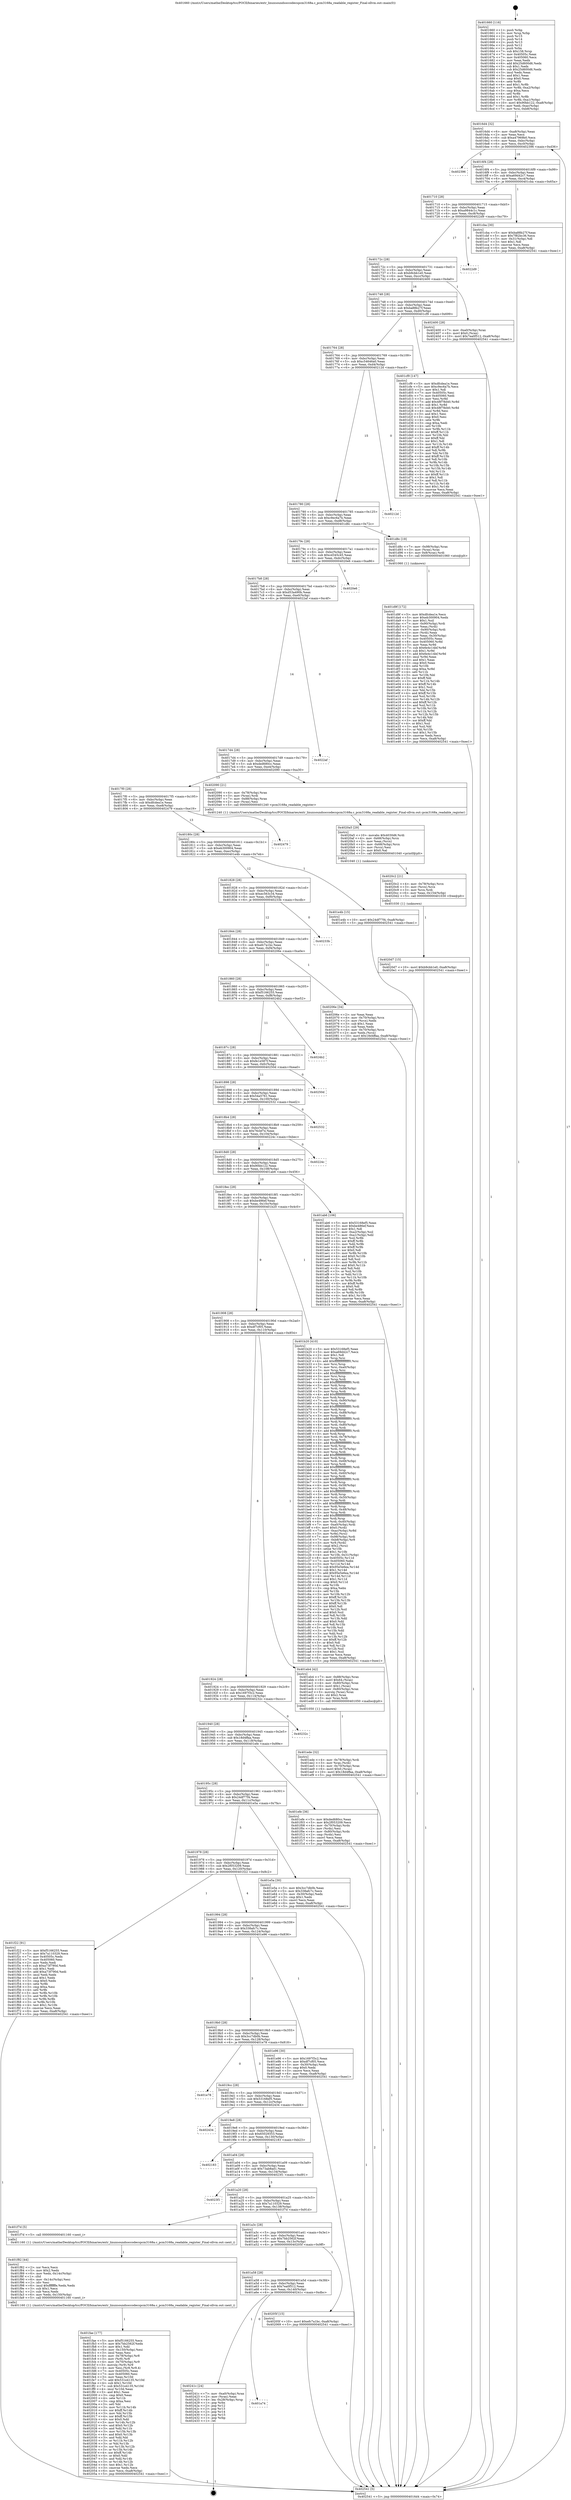 digraph "0x401660" {
  label = "0x401660 (/mnt/c/Users/mathe/Desktop/tcc/POCII/binaries/extr_linuxsoundsoccodecspcm3168a.c_pcm3168a_readable_register_Final-ollvm.out::main(0))"
  labelloc = "t"
  node[shape=record]

  Entry [label="",width=0.3,height=0.3,shape=circle,fillcolor=black,style=filled]
  "0x4016d4" [label="{
     0x4016d4 [32]\l
     | [instrs]\l
     &nbsp;&nbsp;0x4016d4 \<+6\>: mov -0xa8(%rbp),%eax\l
     &nbsp;&nbsp;0x4016da \<+2\>: mov %eax,%ecx\l
     &nbsp;&nbsp;0x4016dc \<+6\>: sub $0xa47969b0,%ecx\l
     &nbsp;&nbsp;0x4016e2 \<+6\>: mov %eax,-0xbc(%rbp)\l
     &nbsp;&nbsp;0x4016e8 \<+6\>: mov %ecx,-0xc0(%rbp)\l
     &nbsp;&nbsp;0x4016ee \<+6\>: je 0000000000402396 \<main+0xd36\>\l
  }"]
  "0x402396" [label="{
     0x402396\l
  }", style=dashed]
  "0x4016f4" [label="{
     0x4016f4 [28]\l
     | [instrs]\l
     &nbsp;&nbsp;0x4016f4 \<+5\>: jmp 00000000004016f9 \<main+0x99\>\l
     &nbsp;&nbsp;0x4016f9 \<+6\>: mov -0xbc(%rbp),%eax\l
     &nbsp;&nbsp;0x4016ff \<+5\>: sub $0xa69d42c7,%eax\l
     &nbsp;&nbsp;0x401704 \<+6\>: mov %eax,-0xc4(%rbp)\l
     &nbsp;&nbsp;0x40170a \<+6\>: je 0000000000401cba \<main+0x65a\>\l
  }"]
  Exit [label="",width=0.3,height=0.3,shape=circle,fillcolor=black,style=filled,peripheries=2]
  "0x401cba" [label="{
     0x401cba [30]\l
     | [instrs]\l
     &nbsp;&nbsp;0x401cba \<+5\>: mov $0xba88b27f,%eax\l
     &nbsp;&nbsp;0x401cbf \<+5\>: mov $0x7f82bc36,%ecx\l
     &nbsp;&nbsp;0x401cc4 \<+3\>: mov -0x31(%rbp),%dl\l
     &nbsp;&nbsp;0x401cc7 \<+3\>: test $0x1,%dl\l
     &nbsp;&nbsp;0x401cca \<+3\>: cmovne %ecx,%eax\l
     &nbsp;&nbsp;0x401ccd \<+6\>: mov %eax,-0xa8(%rbp)\l
     &nbsp;&nbsp;0x401cd3 \<+5\>: jmp 0000000000402541 \<main+0xee1\>\l
  }"]
  "0x401710" [label="{
     0x401710 [28]\l
     | [instrs]\l
     &nbsp;&nbsp;0x401710 \<+5\>: jmp 0000000000401715 \<main+0xb5\>\l
     &nbsp;&nbsp;0x401715 \<+6\>: mov -0xbc(%rbp),%eax\l
     &nbsp;&nbsp;0x40171b \<+5\>: sub $0xa9844c1c,%eax\l
     &nbsp;&nbsp;0x401720 \<+6\>: mov %eax,-0xc8(%rbp)\l
     &nbsp;&nbsp;0x401726 \<+6\>: je 00000000004022d9 \<main+0xc79\>\l
  }"]
  "0x401a74" [label="{
     0x401a74\l
  }", style=dashed]
  "0x4022d9" [label="{
     0x4022d9\l
  }", style=dashed]
  "0x40172c" [label="{
     0x40172c [28]\l
     | [instrs]\l
     &nbsp;&nbsp;0x40172c \<+5\>: jmp 0000000000401731 \<main+0xd1\>\l
     &nbsp;&nbsp;0x401731 \<+6\>: mov -0xbc(%rbp),%eax\l
     &nbsp;&nbsp;0x401737 \<+5\>: sub $0xb9cbb1e0,%eax\l
     &nbsp;&nbsp;0x40173c \<+6\>: mov %eax,-0xcc(%rbp)\l
     &nbsp;&nbsp;0x401742 \<+6\>: je 0000000000402400 \<main+0xda0\>\l
  }"]
  "0x40241c" [label="{
     0x40241c [24]\l
     | [instrs]\l
     &nbsp;&nbsp;0x40241c \<+7\>: mov -0xa0(%rbp),%rax\l
     &nbsp;&nbsp;0x402423 \<+2\>: mov (%rax),%eax\l
     &nbsp;&nbsp;0x402425 \<+4\>: lea -0x28(%rbp),%rsp\l
     &nbsp;&nbsp;0x402429 \<+1\>: pop %rbx\l
     &nbsp;&nbsp;0x40242a \<+2\>: pop %r12\l
     &nbsp;&nbsp;0x40242c \<+2\>: pop %r13\l
     &nbsp;&nbsp;0x40242e \<+2\>: pop %r14\l
     &nbsp;&nbsp;0x402430 \<+2\>: pop %r15\l
     &nbsp;&nbsp;0x402432 \<+1\>: pop %rbp\l
     &nbsp;&nbsp;0x402433 \<+1\>: ret\l
  }"]
  "0x402400" [label="{
     0x402400 [28]\l
     | [instrs]\l
     &nbsp;&nbsp;0x402400 \<+7\>: mov -0xa0(%rbp),%rax\l
     &nbsp;&nbsp;0x402407 \<+6\>: movl $0x0,(%rax)\l
     &nbsp;&nbsp;0x40240d \<+10\>: movl $0x7ea0f512,-0xa8(%rbp)\l
     &nbsp;&nbsp;0x402417 \<+5\>: jmp 0000000000402541 \<main+0xee1\>\l
  }"]
  "0x401748" [label="{
     0x401748 [28]\l
     | [instrs]\l
     &nbsp;&nbsp;0x401748 \<+5\>: jmp 000000000040174d \<main+0xed\>\l
     &nbsp;&nbsp;0x40174d \<+6\>: mov -0xbc(%rbp),%eax\l
     &nbsp;&nbsp;0x401753 \<+5\>: sub $0xba88b27f,%eax\l
     &nbsp;&nbsp;0x401758 \<+6\>: mov %eax,-0xd0(%rbp)\l
     &nbsp;&nbsp;0x40175e \<+6\>: je 0000000000401cf9 \<main+0x699\>\l
  }"]
  "0x4020d7" [label="{
     0x4020d7 [15]\l
     | [instrs]\l
     &nbsp;&nbsp;0x4020d7 \<+10\>: movl $0xb9cbb1e0,-0xa8(%rbp)\l
     &nbsp;&nbsp;0x4020e1 \<+5\>: jmp 0000000000402541 \<main+0xee1\>\l
  }"]
  "0x401cf9" [label="{
     0x401cf9 [147]\l
     | [instrs]\l
     &nbsp;&nbsp;0x401cf9 \<+5\>: mov $0xdfcdea1e,%eax\l
     &nbsp;&nbsp;0x401cfe \<+5\>: mov $0xc9ec6a7b,%ecx\l
     &nbsp;&nbsp;0x401d03 \<+2\>: mov $0x1,%dl\l
     &nbsp;&nbsp;0x401d05 \<+7\>: mov 0x40505c,%esi\l
     &nbsp;&nbsp;0x401d0c \<+7\>: mov 0x405060,%edi\l
     &nbsp;&nbsp;0x401d13 \<+3\>: mov %esi,%r8d\l
     &nbsp;&nbsp;0x401d16 \<+7\>: add $0x48f78d40,%r8d\l
     &nbsp;&nbsp;0x401d1d \<+4\>: sub $0x1,%r8d\l
     &nbsp;&nbsp;0x401d21 \<+7\>: sub $0x48f78d40,%r8d\l
     &nbsp;&nbsp;0x401d28 \<+4\>: imul %r8d,%esi\l
     &nbsp;&nbsp;0x401d2c \<+3\>: and $0x1,%esi\l
     &nbsp;&nbsp;0x401d2f \<+3\>: cmp $0x0,%esi\l
     &nbsp;&nbsp;0x401d32 \<+4\>: sete %r9b\l
     &nbsp;&nbsp;0x401d36 \<+3\>: cmp $0xa,%edi\l
     &nbsp;&nbsp;0x401d39 \<+4\>: setl %r10b\l
     &nbsp;&nbsp;0x401d3d \<+3\>: mov %r9b,%r11b\l
     &nbsp;&nbsp;0x401d40 \<+4\>: xor $0xff,%r11b\l
     &nbsp;&nbsp;0x401d44 \<+3\>: mov %r10b,%bl\l
     &nbsp;&nbsp;0x401d47 \<+3\>: xor $0xff,%bl\l
     &nbsp;&nbsp;0x401d4a \<+3\>: xor $0x1,%dl\l
     &nbsp;&nbsp;0x401d4d \<+3\>: mov %r11b,%r14b\l
     &nbsp;&nbsp;0x401d50 \<+4\>: and $0xff,%r14b\l
     &nbsp;&nbsp;0x401d54 \<+3\>: and %dl,%r9b\l
     &nbsp;&nbsp;0x401d57 \<+3\>: mov %bl,%r15b\l
     &nbsp;&nbsp;0x401d5a \<+4\>: and $0xff,%r15b\l
     &nbsp;&nbsp;0x401d5e \<+3\>: and %dl,%r10b\l
     &nbsp;&nbsp;0x401d61 \<+3\>: or %r9b,%r14b\l
     &nbsp;&nbsp;0x401d64 \<+3\>: or %r10b,%r15b\l
     &nbsp;&nbsp;0x401d67 \<+3\>: xor %r15b,%r14b\l
     &nbsp;&nbsp;0x401d6a \<+3\>: or %bl,%r11b\l
     &nbsp;&nbsp;0x401d6d \<+4\>: xor $0xff,%r11b\l
     &nbsp;&nbsp;0x401d71 \<+3\>: or $0x1,%dl\l
     &nbsp;&nbsp;0x401d74 \<+3\>: and %dl,%r11b\l
     &nbsp;&nbsp;0x401d77 \<+3\>: or %r11b,%r14b\l
     &nbsp;&nbsp;0x401d7a \<+4\>: test $0x1,%r14b\l
     &nbsp;&nbsp;0x401d7e \<+3\>: cmovne %ecx,%eax\l
     &nbsp;&nbsp;0x401d81 \<+6\>: mov %eax,-0xa8(%rbp)\l
     &nbsp;&nbsp;0x401d87 \<+5\>: jmp 0000000000402541 \<main+0xee1\>\l
  }"]
  "0x401764" [label="{
     0x401764 [28]\l
     | [instrs]\l
     &nbsp;&nbsp;0x401764 \<+5\>: jmp 0000000000401769 \<main+0x109\>\l
     &nbsp;&nbsp;0x401769 \<+6\>: mov -0xbc(%rbp),%eax\l
     &nbsp;&nbsp;0x40176f \<+5\>: sub $0xc54646a0,%eax\l
     &nbsp;&nbsp;0x401774 \<+6\>: mov %eax,-0xd4(%rbp)\l
     &nbsp;&nbsp;0x40177a \<+6\>: je 000000000040212d \<main+0xacd\>\l
  }"]
  "0x4020c2" [label="{
     0x4020c2 [21]\l
     | [instrs]\l
     &nbsp;&nbsp;0x4020c2 \<+4\>: mov -0x78(%rbp),%rcx\l
     &nbsp;&nbsp;0x4020c6 \<+3\>: mov (%rcx),%rcx\l
     &nbsp;&nbsp;0x4020c9 \<+3\>: mov %rcx,%rdi\l
     &nbsp;&nbsp;0x4020cc \<+6\>: mov %eax,-0x154(%rbp)\l
     &nbsp;&nbsp;0x4020d2 \<+5\>: call 0000000000401030 \<free@plt\>\l
     | [calls]\l
     &nbsp;&nbsp;0x401030 \{1\} (unknown)\l
  }"]
  "0x40212d" [label="{
     0x40212d\l
  }", style=dashed]
  "0x401780" [label="{
     0x401780 [28]\l
     | [instrs]\l
     &nbsp;&nbsp;0x401780 \<+5\>: jmp 0000000000401785 \<main+0x125\>\l
     &nbsp;&nbsp;0x401785 \<+6\>: mov -0xbc(%rbp),%eax\l
     &nbsp;&nbsp;0x40178b \<+5\>: sub $0xc9ec6a7b,%eax\l
     &nbsp;&nbsp;0x401790 \<+6\>: mov %eax,-0xd8(%rbp)\l
     &nbsp;&nbsp;0x401796 \<+6\>: je 0000000000401d8c \<main+0x72c\>\l
  }"]
  "0x4020a5" [label="{
     0x4020a5 [29]\l
     | [instrs]\l
     &nbsp;&nbsp;0x4020a5 \<+10\>: movabs $0x4030d6,%rdi\l
     &nbsp;&nbsp;0x4020af \<+4\>: mov -0x68(%rbp),%rcx\l
     &nbsp;&nbsp;0x4020b3 \<+2\>: mov %eax,(%rcx)\l
     &nbsp;&nbsp;0x4020b5 \<+4\>: mov -0x68(%rbp),%rcx\l
     &nbsp;&nbsp;0x4020b9 \<+2\>: mov (%rcx),%esi\l
     &nbsp;&nbsp;0x4020bb \<+2\>: mov $0x0,%al\l
     &nbsp;&nbsp;0x4020bd \<+5\>: call 0000000000401040 \<printf@plt\>\l
     | [calls]\l
     &nbsp;&nbsp;0x401040 \{1\} (unknown)\l
  }"]
  "0x401d8c" [label="{
     0x401d8c [19]\l
     | [instrs]\l
     &nbsp;&nbsp;0x401d8c \<+7\>: mov -0x98(%rbp),%rax\l
     &nbsp;&nbsp;0x401d93 \<+3\>: mov (%rax),%rax\l
     &nbsp;&nbsp;0x401d96 \<+4\>: mov 0x8(%rax),%rdi\l
     &nbsp;&nbsp;0x401d9a \<+5\>: call 0000000000401060 \<atoi@plt\>\l
     | [calls]\l
     &nbsp;&nbsp;0x401060 \{1\} (unknown)\l
  }"]
  "0x40179c" [label="{
     0x40179c [28]\l
     | [instrs]\l
     &nbsp;&nbsp;0x40179c \<+5\>: jmp 00000000004017a1 \<main+0x141\>\l
     &nbsp;&nbsp;0x4017a1 \<+6\>: mov -0xbc(%rbp),%eax\l
     &nbsp;&nbsp;0x4017a7 \<+5\>: sub $0xcd345c45,%eax\l
     &nbsp;&nbsp;0x4017ac \<+6\>: mov %eax,-0xdc(%rbp)\l
     &nbsp;&nbsp;0x4017b2 \<+6\>: je 00000000004020e6 \<main+0xa86\>\l
  }"]
  "0x401a58" [label="{
     0x401a58 [28]\l
     | [instrs]\l
     &nbsp;&nbsp;0x401a58 \<+5\>: jmp 0000000000401a5d \<main+0x3fd\>\l
     &nbsp;&nbsp;0x401a5d \<+6\>: mov -0xbc(%rbp),%eax\l
     &nbsp;&nbsp;0x401a63 \<+5\>: sub $0x7ea0f512,%eax\l
     &nbsp;&nbsp;0x401a68 \<+6\>: mov %eax,-0x140(%rbp)\l
     &nbsp;&nbsp;0x401a6e \<+6\>: je 000000000040241c \<main+0xdbc\>\l
  }"]
  "0x4020e6" [label="{
     0x4020e6\l
  }", style=dashed]
  "0x4017b8" [label="{
     0x4017b8 [28]\l
     | [instrs]\l
     &nbsp;&nbsp;0x4017b8 \<+5\>: jmp 00000000004017bd \<main+0x15d\>\l
     &nbsp;&nbsp;0x4017bd \<+6\>: mov -0xbc(%rbp),%eax\l
     &nbsp;&nbsp;0x4017c3 \<+5\>: sub $0xd53a490b,%eax\l
     &nbsp;&nbsp;0x4017c8 \<+6\>: mov %eax,-0xe0(%rbp)\l
     &nbsp;&nbsp;0x4017ce \<+6\>: je 00000000004022af \<main+0xc4f\>\l
  }"]
  "0x40205f" [label="{
     0x40205f [15]\l
     | [instrs]\l
     &nbsp;&nbsp;0x40205f \<+10\>: movl $0xefc7a1bc,-0xa8(%rbp)\l
     &nbsp;&nbsp;0x402069 \<+5\>: jmp 0000000000402541 \<main+0xee1\>\l
  }"]
  "0x4022af" [label="{
     0x4022af\l
  }", style=dashed]
  "0x4017d4" [label="{
     0x4017d4 [28]\l
     | [instrs]\l
     &nbsp;&nbsp;0x4017d4 \<+5\>: jmp 00000000004017d9 \<main+0x179\>\l
     &nbsp;&nbsp;0x4017d9 \<+6\>: mov -0xbc(%rbp),%eax\l
     &nbsp;&nbsp;0x4017df \<+5\>: sub $0xded680cc,%eax\l
     &nbsp;&nbsp;0x4017e4 \<+6\>: mov %eax,-0xe4(%rbp)\l
     &nbsp;&nbsp;0x4017ea \<+6\>: je 0000000000402090 \<main+0xa30\>\l
  }"]
  "0x401fae" [label="{
     0x401fae [177]\l
     | [instrs]\l
     &nbsp;&nbsp;0x401fae \<+5\>: mov $0xf5166255,%ecx\l
     &nbsp;&nbsp;0x401fb3 \<+5\>: mov $0x7bb2562f,%edx\l
     &nbsp;&nbsp;0x401fb8 \<+3\>: mov $0x1,%dil\l
     &nbsp;&nbsp;0x401fbb \<+6\>: mov -0x150(%rbp),%esi\l
     &nbsp;&nbsp;0x401fc1 \<+3\>: imul %eax,%esi\l
     &nbsp;&nbsp;0x401fc4 \<+4\>: mov -0x78(%rbp),%r8\l
     &nbsp;&nbsp;0x401fc8 \<+3\>: mov (%r8),%r8\l
     &nbsp;&nbsp;0x401fcb \<+4\>: mov -0x70(%rbp),%r9\l
     &nbsp;&nbsp;0x401fcf \<+3\>: movslq (%r9),%r9\l
     &nbsp;&nbsp;0x401fd2 \<+4\>: mov %esi,(%r8,%r9,4)\l
     &nbsp;&nbsp;0x401fd6 \<+7\>: mov 0x40505c,%eax\l
     &nbsp;&nbsp;0x401fdd \<+7\>: mov 0x405060,%esi\l
     &nbsp;&nbsp;0x401fe4 \<+3\>: mov %eax,%r10d\l
     &nbsp;&nbsp;0x401fe7 \<+7\>: add $0x531e4135,%r10d\l
     &nbsp;&nbsp;0x401fee \<+4\>: sub $0x1,%r10d\l
     &nbsp;&nbsp;0x401ff2 \<+7\>: sub $0x531e4135,%r10d\l
     &nbsp;&nbsp;0x401ff9 \<+4\>: imul %r10d,%eax\l
     &nbsp;&nbsp;0x401ffd \<+3\>: and $0x1,%eax\l
     &nbsp;&nbsp;0x402000 \<+3\>: cmp $0x0,%eax\l
     &nbsp;&nbsp;0x402003 \<+4\>: sete %r11b\l
     &nbsp;&nbsp;0x402007 \<+3\>: cmp $0xa,%esi\l
     &nbsp;&nbsp;0x40200a \<+3\>: setl %bl\l
     &nbsp;&nbsp;0x40200d \<+3\>: mov %r11b,%r14b\l
     &nbsp;&nbsp;0x402010 \<+4\>: xor $0xff,%r14b\l
     &nbsp;&nbsp;0x402014 \<+3\>: mov %bl,%r15b\l
     &nbsp;&nbsp;0x402017 \<+4\>: xor $0xff,%r15b\l
     &nbsp;&nbsp;0x40201b \<+4\>: xor $0x0,%dil\l
     &nbsp;&nbsp;0x40201f \<+3\>: mov %r14b,%r12b\l
     &nbsp;&nbsp;0x402022 \<+4\>: and $0x0,%r12b\l
     &nbsp;&nbsp;0x402026 \<+3\>: and %dil,%r11b\l
     &nbsp;&nbsp;0x402029 \<+3\>: mov %r15b,%r13b\l
     &nbsp;&nbsp;0x40202c \<+4\>: and $0x0,%r13b\l
     &nbsp;&nbsp;0x402030 \<+3\>: and %dil,%bl\l
     &nbsp;&nbsp;0x402033 \<+3\>: or %r11b,%r12b\l
     &nbsp;&nbsp;0x402036 \<+3\>: or %bl,%r13b\l
     &nbsp;&nbsp;0x402039 \<+3\>: xor %r13b,%r12b\l
     &nbsp;&nbsp;0x40203c \<+3\>: or %r15b,%r14b\l
     &nbsp;&nbsp;0x40203f \<+4\>: xor $0xff,%r14b\l
     &nbsp;&nbsp;0x402043 \<+4\>: or $0x0,%dil\l
     &nbsp;&nbsp;0x402047 \<+3\>: and %dil,%r14b\l
     &nbsp;&nbsp;0x40204a \<+3\>: or %r14b,%r12b\l
     &nbsp;&nbsp;0x40204d \<+4\>: test $0x1,%r12b\l
     &nbsp;&nbsp;0x402051 \<+3\>: cmovne %edx,%ecx\l
     &nbsp;&nbsp;0x402054 \<+6\>: mov %ecx,-0xa8(%rbp)\l
     &nbsp;&nbsp;0x40205a \<+5\>: jmp 0000000000402541 \<main+0xee1\>\l
  }"]
  "0x402090" [label="{
     0x402090 [21]\l
     | [instrs]\l
     &nbsp;&nbsp;0x402090 \<+4\>: mov -0x78(%rbp),%rax\l
     &nbsp;&nbsp;0x402094 \<+3\>: mov (%rax),%rdi\l
     &nbsp;&nbsp;0x402097 \<+7\>: mov -0x88(%rbp),%rax\l
     &nbsp;&nbsp;0x40209e \<+2\>: mov (%rax),%esi\l
     &nbsp;&nbsp;0x4020a0 \<+5\>: call 0000000000401240 \<pcm3168a_readable_register\>\l
     | [calls]\l
     &nbsp;&nbsp;0x401240 \{1\} (/mnt/c/Users/mathe/Desktop/tcc/POCII/binaries/extr_linuxsoundsoccodecspcm3168a.c_pcm3168a_readable_register_Final-ollvm.out::pcm3168a_readable_register)\l
  }"]
  "0x4017f0" [label="{
     0x4017f0 [28]\l
     | [instrs]\l
     &nbsp;&nbsp;0x4017f0 \<+5\>: jmp 00000000004017f5 \<main+0x195\>\l
     &nbsp;&nbsp;0x4017f5 \<+6\>: mov -0xbc(%rbp),%eax\l
     &nbsp;&nbsp;0x4017fb \<+5\>: sub $0xdfcdea1e,%eax\l
     &nbsp;&nbsp;0x401800 \<+6\>: mov %eax,-0xe8(%rbp)\l
     &nbsp;&nbsp;0x401806 \<+6\>: je 0000000000402479 \<main+0xe19\>\l
  }"]
  "0x401f82" [label="{
     0x401f82 [44]\l
     | [instrs]\l
     &nbsp;&nbsp;0x401f82 \<+2\>: xor %ecx,%ecx\l
     &nbsp;&nbsp;0x401f84 \<+5\>: mov $0x2,%edx\l
     &nbsp;&nbsp;0x401f89 \<+6\>: mov %edx,-0x14c(%rbp)\l
     &nbsp;&nbsp;0x401f8f \<+1\>: cltd\l
     &nbsp;&nbsp;0x401f90 \<+6\>: mov -0x14c(%rbp),%esi\l
     &nbsp;&nbsp;0x401f96 \<+2\>: idiv %esi\l
     &nbsp;&nbsp;0x401f98 \<+6\>: imul $0xfffffffe,%edx,%edx\l
     &nbsp;&nbsp;0x401f9e \<+3\>: sub $0x1,%ecx\l
     &nbsp;&nbsp;0x401fa1 \<+2\>: sub %ecx,%edx\l
     &nbsp;&nbsp;0x401fa3 \<+6\>: mov %edx,-0x150(%rbp)\l
     &nbsp;&nbsp;0x401fa9 \<+5\>: call 0000000000401160 \<next_i\>\l
     | [calls]\l
     &nbsp;&nbsp;0x401160 \{1\} (/mnt/c/Users/mathe/Desktop/tcc/POCII/binaries/extr_linuxsoundsoccodecspcm3168a.c_pcm3168a_readable_register_Final-ollvm.out::next_i)\l
  }"]
  "0x402479" [label="{
     0x402479\l
  }", style=dashed]
  "0x40180c" [label="{
     0x40180c [28]\l
     | [instrs]\l
     &nbsp;&nbsp;0x40180c \<+5\>: jmp 0000000000401811 \<main+0x1b1\>\l
     &nbsp;&nbsp;0x401811 \<+6\>: mov -0xbc(%rbp),%eax\l
     &nbsp;&nbsp;0x401817 \<+5\>: sub $0xeb300904,%eax\l
     &nbsp;&nbsp;0x40181c \<+6\>: mov %eax,-0xec(%rbp)\l
     &nbsp;&nbsp;0x401822 \<+6\>: je 0000000000401e4b \<main+0x7eb\>\l
  }"]
  "0x401a3c" [label="{
     0x401a3c [28]\l
     | [instrs]\l
     &nbsp;&nbsp;0x401a3c \<+5\>: jmp 0000000000401a41 \<main+0x3e1\>\l
     &nbsp;&nbsp;0x401a41 \<+6\>: mov -0xbc(%rbp),%eax\l
     &nbsp;&nbsp;0x401a47 \<+5\>: sub $0x7bb2562f,%eax\l
     &nbsp;&nbsp;0x401a4c \<+6\>: mov %eax,-0x13c(%rbp)\l
     &nbsp;&nbsp;0x401a52 \<+6\>: je 000000000040205f \<main+0x9ff\>\l
  }"]
  "0x401e4b" [label="{
     0x401e4b [15]\l
     | [instrs]\l
     &nbsp;&nbsp;0x401e4b \<+10\>: movl $0x24df77f4,-0xa8(%rbp)\l
     &nbsp;&nbsp;0x401e55 \<+5\>: jmp 0000000000402541 \<main+0xee1\>\l
  }"]
  "0x401828" [label="{
     0x401828 [28]\l
     | [instrs]\l
     &nbsp;&nbsp;0x401828 \<+5\>: jmp 000000000040182d \<main+0x1cd\>\l
     &nbsp;&nbsp;0x40182d \<+6\>: mov -0xbc(%rbp),%eax\l
     &nbsp;&nbsp;0x401833 \<+5\>: sub $0xec563c34,%eax\l
     &nbsp;&nbsp;0x401838 \<+6\>: mov %eax,-0xf0(%rbp)\l
     &nbsp;&nbsp;0x40183e \<+6\>: je 000000000040233b \<main+0xcdb\>\l
  }"]
  "0x401f7d" [label="{
     0x401f7d [5]\l
     | [instrs]\l
     &nbsp;&nbsp;0x401f7d \<+5\>: call 0000000000401160 \<next_i\>\l
     | [calls]\l
     &nbsp;&nbsp;0x401160 \{1\} (/mnt/c/Users/mathe/Desktop/tcc/POCII/binaries/extr_linuxsoundsoccodecspcm3168a.c_pcm3168a_readable_register_Final-ollvm.out::next_i)\l
  }"]
  "0x40233b" [label="{
     0x40233b\l
  }", style=dashed]
  "0x401844" [label="{
     0x401844 [28]\l
     | [instrs]\l
     &nbsp;&nbsp;0x401844 \<+5\>: jmp 0000000000401849 \<main+0x1e9\>\l
     &nbsp;&nbsp;0x401849 \<+6\>: mov -0xbc(%rbp),%eax\l
     &nbsp;&nbsp;0x40184f \<+5\>: sub $0xefc7a1bc,%eax\l
     &nbsp;&nbsp;0x401854 \<+6\>: mov %eax,-0xf4(%rbp)\l
     &nbsp;&nbsp;0x40185a \<+6\>: je 000000000040206e \<main+0xa0e\>\l
  }"]
  "0x401a20" [label="{
     0x401a20 [28]\l
     | [instrs]\l
     &nbsp;&nbsp;0x401a20 \<+5\>: jmp 0000000000401a25 \<main+0x3c5\>\l
     &nbsp;&nbsp;0x401a25 \<+6\>: mov -0xbc(%rbp),%eax\l
     &nbsp;&nbsp;0x401a2b \<+5\>: sub $0x7a110329,%eax\l
     &nbsp;&nbsp;0x401a30 \<+6\>: mov %eax,-0x138(%rbp)\l
     &nbsp;&nbsp;0x401a36 \<+6\>: je 0000000000401f7d \<main+0x91d\>\l
  }"]
  "0x40206e" [label="{
     0x40206e [34]\l
     | [instrs]\l
     &nbsp;&nbsp;0x40206e \<+2\>: xor %eax,%eax\l
     &nbsp;&nbsp;0x402070 \<+4\>: mov -0x70(%rbp),%rcx\l
     &nbsp;&nbsp;0x402074 \<+2\>: mov (%rcx),%edx\l
     &nbsp;&nbsp;0x402076 \<+3\>: sub $0x1,%eax\l
     &nbsp;&nbsp;0x402079 \<+2\>: sub %eax,%edx\l
     &nbsp;&nbsp;0x40207b \<+4\>: mov -0x70(%rbp),%rcx\l
     &nbsp;&nbsp;0x40207f \<+2\>: mov %edx,(%rcx)\l
     &nbsp;&nbsp;0x402081 \<+10\>: movl $0x18d4ffaa,-0xa8(%rbp)\l
     &nbsp;&nbsp;0x40208b \<+5\>: jmp 0000000000402541 \<main+0xee1\>\l
  }"]
  "0x401860" [label="{
     0x401860 [28]\l
     | [instrs]\l
     &nbsp;&nbsp;0x401860 \<+5\>: jmp 0000000000401865 \<main+0x205\>\l
     &nbsp;&nbsp;0x401865 \<+6\>: mov -0xbc(%rbp),%eax\l
     &nbsp;&nbsp;0x40186b \<+5\>: sub $0xf5166255,%eax\l
     &nbsp;&nbsp;0x401870 \<+6\>: mov %eax,-0xf8(%rbp)\l
     &nbsp;&nbsp;0x401876 \<+6\>: je 00000000004024b2 \<main+0xe52\>\l
  }"]
  "0x4023f1" [label="{
     0x4023f1\l
  }", style=dashed]
  "0x4024b2" [label="{
     0x4024b2\l
  }", style=dashed]
  "0x40187c" [label="{
     0x40187c [28]\l
     | [instrs]\l
     &nbsp;&nbsp;0x40187c \<+5\>: jmp 0000000000401881 \<main+0x221\>\l
     &nbsp;&nbsp;0x401881 \<+6\>: mov -0xbc(%rbp),%eax\l
     &nbsp;&nbsp;0x401887 \<+5\>: sub $0xfe1e587f,%eax\l
     &nbsp;&nbsp;0x40188c \<+6\>: mov %eax,-0xfc(%rbp)\l
     &nbsp;&nbsp;0x401892 \<+6\>: je 000000000040250d \<main+0xead\>\l
  }"]
  "0x401a04" [label="{
     0x401a04 [28]\l
     | [instrs]\l
     &nbsp;&nbsp;0x401a04 \<+5\>: jmp 0000000000401a09 \<main+0x3a9\>\l
     &nbsp;&nbsp;0x401a09 \<+6\>: mov -0xbc(%rbp),%eax\l
     &nbsp;&nbsp;0x401a0f \<+5\>: sub $0x73ab8ad1,%eax\l
     &nbsp;&nbsp;0x401a14 \<+6\>: mov %eax,-0x134(%rbp)\l
     &nbsp;&nbsp;0x401a1a \<+6\>: je 00000000004023f1 \<main+0xd91\>\l
  }"]
  "0x40250d" [label="{
     0x40250d\l
  }", style=dashed]
  "0x401898" [label="{
     0x401898 [28]\l
     | [instrs]\l
     &nbsp;&nbsp;0x401898 \<+5\>: jmp 000000000040189d \<main+0x23d\>\l
     &nbsp;&nbsp;0x40189d \<+6\>: mov -0xbc(%rbp),%eax\l
     &nbsp;&nbsp;0x4018a3 \<+5\>: sub $0x54a5761,%eax\l
     &nbsp;&nbsp;0x4018a8 \<+6\>: mov %eax,-0x100(%rbp)\l
     &nbsp;&nbsp;0x4018ae \<+6\>: je 0000000000402532 \<main+0xed2\>\l
  }"]
  "0x402183" [label="{
     0x402183\l
  }", style=dashed]
  "0x402532" [label="{
     0x402532\l
  }", style=dashed]
  "0x4018b4" [label="{
     0x4018b4 [28]\l
     | [instrs]\l
     &nbsp;&nbsp;0x4018b4 \<+5\>: jmp 00000000004018b9 \<main+0x259\>\l
     &nbsp;&nbsp;0x4018b9 \<+6\>: mov -0xbc(%rbp),%eax\l
     &nbsp;&nbsp;0x4018bf \<+5\>: sub $0x76cbf7e,%eax\l
     &nbsp;&nbsp;0x4018c4 \<+6\>: mov %eax,-0x104(%rbp)\l
     &nbsp;&nbsp;0x4018ca \<+6\>: je 000000000040224c \<main+0xbec\>\l
  }"]
  "0x4019e8" [label="{
     0x4019e8 [28]\l
     | [instrs]\l
     &nbsp;&nbsp;0x4019e8 \<+5\>: jmp 00000000004019ed \<main+0x38d\>\l
     &nbsp;&nbsp;0x4019ed \<+6\>: mov -0xbc(%rbp),%eax\l
     &nbsp;&nbsp;0x4019f3 \<+5\>: sub $0x65029353,%eax\l
     &nbsp;&nbsp;0x4019f8 \<+6\>: mov %eax,-0x130(%rbp)\l
     &nbsp;&nbsp;0x4019fe \<+6\>: je 0000000000402183 \<main+0xb23\>\l
  }"]
  "0x40224c" [label="{
     0x40224c\l
  }", style=dashed]
  "0x4018d0" [label="{
     0x4018d0 [28]\l
     | [instrs]\l
     &nbsp;&nbsp;0x4018d0 \<+5\>: jmp 00000000004018d5 \<main+0x275\>\l
     &nbsp;&nbsp;0x4018d5 \<+6\>: mov -0xbc(%rbp),%eax\l
     &nbsp;&nbsp;0x4018db \<+5\>: sub $0x90bb122,%eax\l
     &nbsp;&nbsp;0x4018e0 \<+6\>: mov %eax,-0x108(%rbp)\l
     &nbsp;&nbsp;0x4018e6 \<+6\>: je 0000000000401ab6 \<main+0x456\>\l
  }"]
  "0x402434" [label="{
     0x402434\l
  }", style=dashed]
  "0x401ab6" [label="{
     0x401ab6 [106]\l
     | [instrs]\l
     &nbsp;&nbsp;0x401ab6 \<+5\>: mov $0x53168ef5,%eax\l
     &nbsp;&nbsp;0x401abb \<+5\>: mov $0xbe486ef,%ecx\l
     &nbsp;&nbsp;0x401ac0 \<+2\>: mov $0x1,%dl\l
     &nbsp;&nbsp;0x401ac2 \<+7\>: mov -0xa2(%rbp),%sil\l
     &nbsp;&nbsp;0x401ac9 \<+7\>: mov -0xa1(%rbp),%dil\l
     &nbsp;&nbsp;0x401ad0 \<+3\>: mov %sil,%r8b\l
     &nbsp;&nbsp;0x401ad3 \<+4\>: xor $0xff,%r8b\l
     &nbsp;&nbsp;0x401ad7 \<+3\>: mov %dil,%r9b\l
     &nbsp;&nbsp;0x401ada \<+4\>: xor $0xff,%r9b\l
     &nbsp;&nbsp;0x401ade \<+3\>: xor $0x0,%dl\l
     &nbsp;&nbsp;0x401ae1 \<+3\>: mov %r8b,%r10b\l
     &nbsp;&nbsp;0x401ae4 \<+4\>: and $0x0,%r10b\l
     &nbsp;&nbsp;0x401ae8 \<+3\>: and %dl,%sil\l
     &nbsp;&nbsp;0x401aeb \<+3\>: mov %r9b,%r11b\l
     &nbsp;&nbsp;0x401aee \<+4\>: and $0x0,%r11b\l
     &nbsp;&nbsp;0x401af2 \<+3\>: and %dl,%dil\l
     &nbsp;&nbsp;0x401af5 \<+3\>: or %sil,%r10b\l
     &nbsp;&nbsp;0x401af8 \<+3\>: or %dil,%r11b\l
     &nbsp;&nbsp;0x401afb \<+3\>: xor %r11b,%r10b\l
     &nbsp;&nbsp;0x401afe \<+3\>: or %r9b,%r8b\l
     &nbsp;&nbsp;0x401b01 \<+4\>: xor $0xff,%r8b\l
     &nbsp;&nbsp;0x401b05 \<+3\>: or $0x0,%dl\l
     &nbsp;&nbsp;0x401b08 \<+3\>: and %dl,%r8b\l
     &nbsp;&nbsp;0x401b0b \<+3\>: or %r8b,%r10b\l
     &nbsp;&nbsp;0x401b0e \<+4\>: test $0x1,%r10b\l
     &nbsp;&nbsp;0x401b12 \<+3\>: cmovne %ecx,%eax\l
     &nbsp;&nbsp;0x401b15 \<+6\>: mov %eax,-0xa8(%rbp)\l
     &nbsp;&nbsp;0x401b1b \<+5\>: jmp 0000000000402541 \<main+0xee1\>\l
  }"]
  "0x4018ec" [label="{
     0x4018ec [28]\l
     | [instrs]\l
     &nbsp;&nbsp;0x4018ec \<+5\>: jmp 00000000004018f1 \<main+0x291\>\l
     &nbsp;&nbsp;0x4018f1 \<+6\>: mov -0xbc(%rbp),%eax\l
     &nbsp;&nbsp;0x4018f7 \<+5\>: sub $0xbe486ef,%eax\l
     &nbsp;&nbsp;0x4018fc \<+6\>: mov %eax,-0x10c(%rbp)\l
     &nbsp;&nbsp;0x401902 \<+6\>: je 0000000000401b20 \<main+0x4c0\>\l
  }"]
  "0x402541" [label="{
     0x402541 [5]\l
     | [instrs]\l
     &nbsp;&nbsp;0x402541 \<+5\>: jmp 00000000004016d4 \<main+0x74\>\l
  }"]
  "0x401660" [label="{
     0x401660 [116]\l
     | [instrs]\l
     &nbsp;&nbsp;0x401660 \<+1\>: push %rbp\l
     &nbsp;&nbsp;0x401661 \<+3\>: mov %rsp,%rbp\l
     &nbsp;&nbsp;0x401664 \<+2\>: push %r15\l
     &nbsp;&nbsp;0x401666 \<+2\>: push %r14\l
     &nbsp;&nbsp;0x401668 \<+2\>: push %r13\l
     &nbsp;&nbsp;0x40166a \<+2\>: push %r12\l
     &nbsp;&nbsp;0x40166c \<+1\>: push %rbx\l
     &nbsp;&nbsp;0x40166d \<+7\>: sub $0x158,%rsp\l
     &nbsp;&nbsp;0x401674 \<+7\>: mov 0x40505c,%eax\l
     &nbsp;&nbsp;0x40167b \<+7\>: mov 0x405060,%ecx\l
     &nbsp;&nbsp;0x401682 \<+2\>: mov %eax,%edx\l
     &nbsp;&nbsp;0x401684 \<+6\>: add $0x25d600d6,%edx\l
     &nbsp;&nbsp;0x40168a \<+3\>: sub $0x1,%edx\l
     &nbsp;&nbsp;0x40168d \<+6\>: sub $0x25d600d6,%edx\l
     &nbsp;&nbsp;0x401693 \<+3\>: imul %edx,%eax\l
     &nbsp;&nbsp;0x401696 \<+3\>: and $0x1,%eax\l
     &nbsp;&nbsp;0x401699 \<+3\>: cmp $0x0,%eax\l
     &nbsp;&nbsp;0x40169c \<+4\>: sete %r8b\l
     &nbsp;&nbsp;0x4016a0 \<+4\>: and $0x1,%r8b\l
     &nbsp;&nbsp;0x4016a4 \<+7\>: mov %r8b,-0xa2(%rbp)\l
     &nbsp;&nbsp;0x4016ab \<+3\>: cmp $0xa,%ecx\l
     &nbsp;&nbsp;0x4016ae \<+4\>: setl %r8b\l
     &nbsp;&nbsp;0x4016b2 \<+4\>: and $0x1,%r8b\l
     &nbsp;&nbsp;0x4016b6 \<+7\>: mov %r8b,-0xa1(%rbp)\l
     &nbsp;&nbsp;0x4016bd \<+10\>: movl $0x90bb122,-0xa8(%rbp)\l
     &nbsp;&nbsp;0x4016c7 \<+6\>: mov %edi,-0xac(%rbp)\l
     &nbsp;&nbsp;0x4016cd \<+7\>: mov %rsi,-0xb8(%rbp)\l
  }"]
  "0x4019cc" [label="{
     0x4019cc [28]\l
     | [instrs]\l
     &nbsp;&nbsp;0x4019cc \<+5\>: jmp 00000000004019d1 \<main+0x371\>\l
     &nbsp;&nbsp;0x4019d1 \<+6\>: mov -0xbc(%rbp),%eax\l
     &nbsp;&nbsp;0x4019d7 \<+5\>: sub $0x53168ef5,%eax\l
     &nbsp;&nbsp;0x4019dc \<+6\>: mov %eax,-0x12c(%rbp)\l
     &nbsp;&nbsp;0x4019e2 \<+6\>: je 0000000000402434 \<main+0xdd4\>\l
  }"]
  "0x401b20" [label="{
     0x401b20 [410]\l
     | [instrs]\l
     &nbsp;&nbsp;0x401b20 \<+5\>: mov $0x53168ef5,%eax\l
     &nbsp;&nbsp;0x401b25 \<+5\>: mov $0xa69d42c7,%ecx\l
     &nbsp;&nbsp;0x401b2a \<+2\>: mov $0x1,%dl\l
     &nbsp;&nbsp;0x401b2c \<+3\>: mov %rsp,%rsi\l
     &nbsp;&nbsp;0x401b2f \<+4\>: add $0xfffffffffffffff0,%rsi\l
     &nbsp;&nbsp;0x401b33 \<+3\>: mov %rsi,%rsp\l
     &nbsp;&nbsp;0x401b36 \<+7\>: mov %rsi,-0xa0(%rbp)\l
     &nbsp;&nbsp;0x401b3d \<+3\>: mov %rsp,%rsi\l
     &nbsp;&nbsp;0x401b40 \<+4\>: add $0xfffffffffffffff0,%rsi\l
     &nbsp;&nbsp;0x401b44 \<+3\>: mov %rsi,%rsp\l
     &nbsp;&nbsp;0x401b47 \<+3\>: mov %rsp,%rdi\l
     &nbsp;&nbsp;0x401b4a \<+4\>: add $0xfffffffffffffff0,%rdi\l
     &nbsp;&nbsp;0x401b4e \<+3\>: mov %rdi,%rsp\l
     &nbsp;&nbsp;0x401b51 \<+7\>: mov %rdi,-0x98(%rbp)\l
     &nbsp;&nbsp;0x401b58 \<+3\>: mov %rsp,%rdi\l
     &nbsp;&nbsp;0x401b5b \<+4\>: add $0xfffffffffffffff0,%rdi\l
     &nbsp;&nbsp;0x401b5f \<+3\>: mov %rdi,%rsp\l
     &nbsp;&nbsp;0x401b62 \<+7\>: mov %rdi,-0x90(%rbp)\l
     &nbsp;&nbsp;0x401b69 \<+3\>: mov %rsp,%rdi\l
     &nbsp;&nbsp;0x401b6c \<+4\>: add $0xfffffffffffffff0,%rdi\l
     &nbsp;&nbsp;0x401b70 \<+3\>: mov %rdi,%rsp\l
     &nbsp;&nbsp;0x401b73 \<+7\>: mov %rdi,-0x88(%rbp)\l
     &nbsp;&nbsp;0x401b7a \<+3\>: mov %rsp,%rdi\l
     &nbsp;&nbsp;0x401b7d \<+4\>: add $0xfffffffffffffff0,%rdi\l
     &nbsp;&nbsp;0x401b81 \<+3\>: mov %rdi,%rsp\l
     &nbsp;&nbsp;0x401b84 \<+4\>: mov %rdi,-0x80(%rbp)\l
     &nbsp;&nbsp;0x401b88 \<+3\>: mov %rsp,%rdi\l
     &nbsp;&nbsp;0x401b8b \<+4\>: add $0xfffffffffffffff0,%rdi\l
     &nbsp;&nbsp;0x401b8f \<+3\>: mov %rdi,%rsp\l
     &nbsp;&nbsp;0x401b92 \<+4\>: mov %rdi,-0x78(%rbp)\l
     &nbsp;&nbsp;0x401b96 \<+3\>: mov %rsp,%rdi\l
     &nbsp;&nbsp;0x401b99 \<+4\>: add $0xfffffffffffffff0,%rdi\l
     &nbsp;&nbsp;0x401b9d \<+3\>: mov %rdi,%rsp\l
     &nbsp;&nbsp;0x401ba0 \<+4\>: mov %rdi,-0x70(%rbp)\l
     &nbsp;&nbsp;0x401ba4 \<+3\>: mov %rsp,%rdi\l
     &nbsp;&nbsp;0x401ba7 \<+4\>: add $0xfffffffffffffff0,%rdi\l
     &nbsp;&nbsp;0x401bab \<+3\>: mov %rdi,%rsp\l
     &nbsp;&nbsp;0x401bae \<+4\>: mov %rdi,-0x68(%rbp)\l
     &nbsp;&nbsp;0x401bb2 \<+3\>: mov %rsp,%rdi\l
     &nbsp;&nbsp;0x401bb5 \<+4\>: add $0xfffffffffffffff0,%rdi\l
     &nbsp;&nbsp;0x401bb9 \<+3\>: mov %rdi,%rsp\l
     &nbsp;&nbsp;0x401bbc \<+4\>: mov %rdi,-0x60(%rbp)\l
     &nbsp;&nbsp;0x401bc0 \<+3\>: mov %rsp,%rdi\l
     &nbsp;&nbsp;0x401bc3 \<+4\>: add $0xfffffffffffffff0,%rdi\l
     &nbsp;&nbsp;0x401bc7 \<+3\>: mov %rdi,%rsp\l
     &nbsp;&nbsp;0x401bca \<+4\>: mov %rdi,-0x58(%rbp)\l
     &nbsp;&nbsp;0x401bce \<+3\>: mov %rsp,%rdi\l
     &nbsp;&nbsp;0x401bd1 \<+4\>: add $0xfffffffffffffff0,%rdi\l
     &nbsp;&nbsp;0x401bd5 \<+3\>: mov %rdi,%rsp\l
     &nbsp;&nbsp;0x401bd8 \<+4\>: mov %rdi,-0x50(%rbp)\l
     &nbsp;&nbsp;0x401bdc \<+3\>: mov %rsp,%rdi\l
     &nbsp;&nbsp;0x401bdf \<+4\>: add $0xfffffffffffffff0,%rdi\l
     &nbsp;&nbsp;0x401be3 \<+3\>: mov %rdi,%rsp\l
     &nbsp;&nbsp;0x401be6 \<+4\>: mov %rdi,-0x48(%rbp)\l
     &nbsp;&nbsp;0x401bea \<+3\>: mov %rsp,%rdi\l
     &nbsp;&nbsp;0x401bed \<+4\>: add $0xfffffffffffffff0,%rdi\l
     &nbsp;&nbsp;0x401bf1 \<+3\>: mov %rdi,%rsp\l
     &nbsp;&nbsp;0x401bf4 \<+4\>: mov %rdi,-0x40(%rbp)\l
     &nbsp;&nbsp;0x401bf8 \<+7\>: mov -0xa0(%rbp),%rdi\l
     &nbsp;&nbsp;0x401bff \<+6\>: movl $0x0,(%rdi)\l
     &nbsp;&nbsp;0x401c05 \<+7\>: mov -0xac(%rbp),%r8d\l
     &nbsp;&nbsp;0x401c0c \<+3\>: mov %r8d,(%rsi)\l
     &nbsp;&nbsp;0x401c0f \<+7\>: mov -0x98(%rbp),%rdi\l
     &nbsp;&nbsp;0x401c16 \<+7\>: mov -0xb8(%rbp),%r9\l
     &nbsp;&nbsp;0x401c1d \<+3\>: mov %r9,(%rdi)\l
     &nbsp;&nbsp;0x401c20 \<+3\>: cmpl $0x2,(%rsi)\l
     &nbsp;&nbsp;0x401c23 \<+4\>: setne %r10b\l
     &nbsp;&nbsp;0x401c27 \<+4\>: and $0x1,%r10b\l
     &nbsp;&nbsp;0x401c2b \<+4\>: mov %r10b,-0x31(%rbp)\l
     &nbsp;&nbsp;0x401c2f \<+8\>: mov 0x40505c,%r11d\l
     &nbsp;&nbsp;0x401c37 \<+7\>: mov 0x405060,%ebx\l
     &nbsp;&nbsp;0x401c3e \<+3\>: mov %r11d,%r14d\l
     &nbsp;&nbsp;0x401c41 \<+7\>: sub $0x95e5e6ea,%r14d\l
     &nbsp;&nbsp;0x401c48 \<+4\>: sub $0x1,%r14d\l
     &nbsp;&nbsp;0x401c4c \<+7\>: add $0x95e5e6ea,%r14d\l
     &nbsp;&nbsp;0x401c53 \<+4\>: imul %r14d,%r11d\l
     &nbsp;&nbsp;0x401c57 \<+4\>: and $0x1,%r11d\l
     &nbsp;&nbsp;0x401c5b \<+4\>: cmp $0x0,%r11d\l
     &nbsp;&nbsp;0x401c5f \<+4\>: sete %r10b\l
     &nbsp;&nbsp;0x401c63 \<+3\>: cmp $0xa,%ebx\l
     &nbsp;&nbsp;0x401c66 \<+4\>: setl %r15b\l
     &nbsp;&nbsp;0x401c6a \<+3\>: mov %r10b,%r12b\l
     &nbsp;&nbsp;0x401c6d \<+4\>: xor $0xff,%r12b\l
     &nbsp;&nbsp;0x401c71 \<+3\>: mov %r15b,%r13b\l
     &nbsp;&nbsp;0x401c74 \<+4\>: xor $0xff,%r13b\l
     &nbsp;&nbsp;0x401c78 \<+3\>: xor $0x0,%dl\l
     &nbsp;&nbsp;0x401c7b \<+3\>: mov %r12b,%sil\l
     &nbsp;&nbsp;0x401c7e \<+4\>: and $0x0,%sil\l
     &nbsp;&nbsp;0x401c82 \<+3\>: and %dl,%r10b\l
     &nbsp;&nbsp;0x401c85 \<+3\>: mov %r13b,%dil\l
     &nbsp;&nbsp;0x401c88 \<+4\>: and $0x0,%dil\l
     &nbsp;&nbsp;0x401c8c \<+3\>: and %dl,%r15b\l
     &nbsp;&nbsp;0x401c8f \<+3\>: or %r10b,%sil\l
     &nbsp;&nbsp;0x401c92 \<+3\>: or %r15b,%dil\l
     &nbsp;&nbsp;0x401c95 \<+3\>: xor %dil,%sil\l
     &nbsp;&nbsp;0x401c98 \<+3\>: or %r13b,%r12b\l
     &nbsp;&nbsp;0x401c9b \<+4\>: xor $0xff,%r12b\l
     &nbsp;&nbsp;0x401c9f \<+3\>: or $0x0,%dl\l
     &nbsp;&nbsp;0x401ca2 \<+3\>: and %dl,%r12b\l
     &nbsp;&nbsp;0x401ca5 \<+3\>: or %r12b,%sil\l
     &nbsp;&nbsp;0x401ca8 \<+4\>: test $0x1,%sil\l
     &nbsp;&nbsp;0x401cac \<+3\>: cmovne %ecx,%eax\l
     &nbsp;&nbsp;0x401caf \<+6\>: mov %eax,-0xa8(%rbp)\l
     &nbsp;&nbsp;0x401cb5 \<+5\>: jmp 0000000000402541 \<main+0xee1\>\l
  }"]
  "0x401908" [label="{
     0x401908 [28]\l
     | [instrs]\l
     &nbsp;&nbsp;0x401908 \<+5\>: jmp 000000000040190d \<main+0x2ad\>\l
     &nbsp;&nbsp;0x40190d \<+6\>: mov -0xbc(%rbp),%eax\l
     &nbsp;&nbsp;0x401913 \<+5\>: sub $0xdf7cf05,%eax\l
     &nbsp;&nbsp;0x401918 \<+6\>: mov %eax,-0x110(%rbp)\l
     &nbsp;&nbsp;0x40191e \<+6\>: je 0000000000401eb4 \<main+0x854\>\l
  }"]
  "0x401e78" [label="{
     0x401e78\l
  }", style=dashed]
  "0x401d9f" [label="{
     0x401d9f [172]\l
     | [instrs]\l
     &nbsp;&nbsp;0x401d9f \<+5\>: mov $0xdfcdea1e,%ecx\l
     &nbsp;&nbsp;0x401da4 \<+5\>: mov $0xeb300904,%edx\l
     &nbsp;&nbsp;0x401da9 \<+3\>: mov $0x1,%sil\l
     &nbsp;&nbsp;0x401dac \<+7\>: mov -0x90(%rbp),%rdi\l
     &nbsp;&nbsp;0x401db3 \<+2\>: mov %eax,(%rdi)\l
     &nbsp;&nbsp;0x401db5 \<+7\>: mov -0x90(%rbp),%rdi\l
     &nbsp;&nbsp;0x401dbc \<+2\>: mov (%rdi),%eax\l
     &nbsp;&nbsp;0x401dbe \<+3\>: mov %eax,-0x30(%rbp)\l
     &nbsp;&nbsp;0x401dc1 \<+7\>: mov 0x40505c,%eax\l
     &nbsp;&nbsp;0x401dc8 \<+8\>: mov 0x405060,%r8d\l
     &nbsp;&nbsp;0x401dd0 \<+3\>: mov %eax,%r9d\l
     &nbsp;&nbsp;0x401dd3 \<+7\>: sub $0x6e4c14bf,%r9d\l
     &nbsp;&nbsp;0x401dda \<+4\>: sub $0x1,%r9d\l
     &nbsp;&nbsp;0x401dde \<+7\>: add $0x6e4c14bf,%r9d\l
     &nbsp;&nbsp;0x401de5 \<+4\>: imul %r9d,%eax\l
     &nbsp;&nbsp;0x401de9 \<+3\>: and $0x1,%eax\l
     &nbsp;&nbsp;0x401dec \<+3\>: cmp $0x0,%eax\l
     &nbsp;&nbsp;0x401def \<+4\>: sete %r10b\l
     &nbsp;&nbsp;0x401df3 \<+4\>: cmp $0xa,%r8d\l
     &nbsp;&nbsp;0x401df7 \<+4\>: setl %r11b\l
     &nbsp;&nbsp;0x401dfb \<+3\>: mov %r10b,%bl\l
     &nbsp;&nbsp;0x401dfe \<+3\>: xor $0xff,%bl\l
     &nbsp;&nbsp;0x401e01 \<+3\>: mov %r11b,%r14b\l
     &nbsp;&nbsp;0x401e04 \<+4\>: xor $0xff,%r14b\l
     &nbsp;&nbsp;0x401e08 \<+4\>: xor $0x1,%sil\l
     &nbsp;&nbsp;0x401e0c \<+3\>: mov %bl,%r15b\l
     &nbsp;&nbsp;0x401e0f \<+4\>: and $0xff,%r15b\l
     &nbsp;&nbsp;0x401e13 \<+3\>: and %sil,%r10b\l
     &nbsp;&nbsp;0x401e16 \<+3\>: mov %r14b,%r12b\l
     &nbsp;&nbsp;0x401e19 \<+4\>: and $0xff,%r12b\l
     &nbsp;&nbsp;0x401e1d \<+3\>: and %sil,%r11b\l
     &nbsp;&nbsp;0x401e20 \<+3\>: or %r10b,%r15b\l
     &nbsp;&nbsp;0x401e23 \<+3\>: or %r11b,%r12b\l
     &nbsp;&nbsp;0x401e26 \<+3\>: xor %r12b,%r15b\l
     &nbsp;&nbsp;0x401e29 \<+3\>: or %r14b,%bl\l
     &nbsp;&nbsp;0x401e2c \<+3\>: xor $0xff,%bl\l
     &nbsp;&nbsp;0x401e2f \<+4\>: or $0x1,%sil\l
     &nbsp;&nbsp;0x401e33 \<+3\>: and %sil,%bl\l
     &nbsp;&nbsp;0x401e36 \<+3\>: or %bl,%r15b\l
     &nbsp;&nbsp;0x401e39 \<+4\>: test $0x1,%r15b\l
     &nbsp;&nbsp;0x401e3d \<+3\>: cmovne %edx,%ecx\l
     &nbsp;&nbsp;0x401e40 \<+6\>: mov %ecx,-0xa8(%rbp)\l
     &nbsp;&nbsp;0x401e46 \<+5\>: jmp 0000000000402541 \<main+0xee1\>\l
  }"]
  "0x401ede" [label="{
     0x401ede [32]\l
     | [instrs]\l
     &nbsp;&nbsp;0x401ede \<+4\>: mov -0x78(%rbp),%rdi\l
     &nbsp;&nbsp;0x401ee2 \<+3\>: mov %rax,(%rdi)\l
     &nbsp;&nbsp;0x401ee5 \<+4\>: mov -0x70(%rbp),%rax\l
     &nbsp;&nbsp;0x401ee9 \<+6\>: movl $0x0,(%rax)\l
     &nbsp;&nbsp;0x401eef \<+10\>: movl $0x18d4ffaa,-0xa8(%rbp)\l
     &nbsp;&nbsp;0x401ef9 \<+5\>: jmp 0000000000402541 \<main+0xee1\>\l
  }"]
  "0x401eb4" [label="{
     0x401eb4 [42]\l
     | [instrs]\l
     &nbsp;&nbsp;0x401eb4 \<+7\>: mov -0x88(%rbp),%rax\l
     &nbsp;&nbsp;0x401ebb \<+6\>: movl $0x64,(%rax)\l
     &nbsp;&nbsp;0x401ec1 \<+4\>: mov -0x80(%rbp),%rax\l
     &nbsp;&nbsp;0x401ec5 \<+6\>: movl $0x1,(%rax)\l
     &nbsp;&nbsp;0x401ecb \<+4\>: mov -0x80(%rbp),%rax\l
     &nbsp;&nbsp;0x401ecf \<+3\>: movslq (%rax),%rax\l
     &nbsp;&nbsp;0x401ed2 \<+4\>: shl $0x2,%rax\l
     &nbsp;&nbsp;0x401ed6 \<+3\>: mov %rax,%rdi\l
     &nbsp;&nbsp;0x401ed9 \<+5\>: call 0000000000401050 \<malloc@plt\>\l
     | [calls]\l
     &nbsp;&nbsp;0x401050 \{1\} (unknown)\l
  }"]
  "0x401924" [label="{
     0x401924 [28]\l
     | [instrs]\l
     &nbsp;&nbsp;0x401924 \<+5\>: jmp 0000000000401929 \<main+0x2c9\>\l
     &nbsp;&nbsp;0x401929 \<+6\>: mov -0xbc(%rbp),%eax\l
     &nbsp;&nbsp;0x40192f \<+5\>: sub $0x1697f3c2,%eax\l
     &nbsp;&nbsp;0x401934 \<+6\>: mov %eax,-0x114(%rbp)\l
     &nbsp;&nbsp;0x40193a \<+6\>: je 000000000040232c \<main+0xccc\>\l
  }"]
  "0x4019b0" [label="{
     0x4019b0 [28]\l
     | [instrs]\l
     &nbsp;&nbsp;0x4019b0 \<+5\>: jmp 00000000004019b5 \<main+0x355\>\l
     &nbsp;&nbsp;0x4019b5 \<+6\>: mov -0xbc(%rbp),%eax\l
     &nbsp;&nbsp;0x4019bb \<+5\>: sub $0x3cc7db0b,%eax\l
     &nbsp;&nbsp;0x4019c0 \<+6\>: mov %eax,-0x128(%rbp)\l
     &nbsp;&nbsp;0x4019c6 \<+6\>: je 0000000000401e78 \<main+0x818\>\l
  }"]
  "0x40232c" [label="{
     0x40232c\l
  }", style=dashed]
  "0x401940" [label="{
     0x401940 [28]\l
     | [instrs]\l
     &nbsp;&nbsp;0x401940 \<+5\>: jmp 0000000000401945 \<main+0x2e5\>\l
     &nbsp;&nbsp;0x401945 \<+6\>: mov -0xbc(%rbp),%eax\l
     &nbsp;&nbsp;0x40194b \<+5\>: sub $0x18d4ffaa,%eax\l
     &nbsp;&nbsp;0x401950 \<+6\>: mov %eax,-0x118(%rbp)\l
     &nbsp;&nbsp;0x401956 \<+6\>: je 0000000000401efe \<main+0x89e\>\l
  }"]
  "0x401e96" [label="{
     0x401e96 [30]\l
     | [instrs]\l
     &nbsp;&nbsp;0x401e96 \<+5\>: mov $0x1697f3c2,%eax\l
     &nbsp;&nbsp;0x401e9b \<+5\>: mov $0xdf7cf05,%ecx\l
     &nbsp;&nbsp;0x401ea0 \<+3\>: mov -0x30(%rbp),%edx\l
     &nbsp;&nbsp;0x401ea3 \<+3\>: cmp $0x0,%edx\l
     &nbsp;&nbsp;0x401ea6 \<+3\>: cmove %ecx,%eax\l
     &nbsp;&nbsp;0x401ea9 \<+6\>: mov %eax,-0xa8(%rbp)\l
     &nbsp;&nbsp;0x401eaf \<+5\>: jmp 0000000000402541 \<main+0xee1\>\l
  }"]
  "0x401efe" [label="{
     0x401efe [36]\l
     | [instrs]\l
     &nbsp;&nbsp;0x401efe \<+5\>: mov $0xded680cc,%eax\l
     &nbsp;&nbsp;0x401f03 \<+5\>: mov $0x2f053209,%ecx\l
     &nbsp;&nbsp;0x401f08 \<+4\>: mov -0x70(%rbp),%rdx\l
     &nbsp;&nbsp;0x401f0c \<+2\>: mov (%rdx),%esi\l
     &nbsp;&nbsp;0x401f0e \<+4\>: mov -0x80(%rbp),%rdx\l
     &nbsp;&nbsp;0x401f12 \<+2\>: cmp (%rdx),%esi\l
     &nbsp;&nbsp;0x401f14 \<+3\>: cmovl %ecx,%eax\l
     &nbsp;&nbsp;0x401f17 \<+6\>: mov %eax,-0xa8(%rbp)\l
     &nbsp;&nbsp;0x401f1d \<+5\>: jmp 0000000000402541 \<main+0xee1\>\l
  }"]
  "0x40195c" [label="{
     0x40195c [28]\l
     | [instrs]\l
     &nbsp;&nbsp;0x40195c \<+5\>: jmp 0000000000401961 \<main+0x301\>\l
     &nbsp;&nbsp;0x401961 \<+6\>: mov -0xbc(%rbp),%eax\l
     &nbsp;&nbsp;0x401967 \<+5\>: sub $0x24df77f4,%eax\l
     &nbsp;&nbsp;0x40196c \<+6\>: mov %eax,-0x11c(%rbp)\l
     &nbsp;&nbsp;0x401972 \<+6\>: je 0000000000401e5a \<main+0x7fa\>\l
  }"]
  "0x401994" [label="{
     0x401994 [28]\l
     | [instrs]\l
     &nbsp;&nbsp;0x401994 \<+5\>: jmp 0000000000401999 \<main+0x339\>\l
     &nbsp;&nbsp;0x401999 \<+6\>: mov -0xbc(%rbp),%eax\l
     &nbsp;&nbsp;0x40199f \<+5\>: sub $0x338afc7c,%eax\l
     &nbsp;&nbsp;0x4019a4 \<+6\>: mov %eax,-0x124(%rbp)\l
     &nbsp;&nbsp;0x4019aa \<+6\>: je 0000000000401e96 \<main+0x836\>\l
  }"]
  "0x401e5a" [label="{
     0x401e5a [30]\l
     | [instrs]\l
     &nbsp;&nbsp;0x401e5a \<+5\>: mov $0x3cc7db0b,%eax\l
     &nbsp;&nbsp;0x401e5f \<+5\>: mov $0x338afc7c,%ecx\l
     &nbsp;&nbsp;0x401e64 \<+3\>: mov -0x30(%rbp),%edx\l
     &nbsp;&nbsp;0x401e67 \<+3\>: cmp $0x1,%edx\l
     &nbsp;&nbsp;0x401e6a \<+3\>: cmovl %ecx,%eax\l
     &nbsp;&nbsp;0x401e6d \<+6\>: mov %eax,-0xa8(%rbp)\l
     &nbsp;&nbsp;0x401e73 \<+5\>: jmp 0000000000402541 \<main+0xee1\>\l
  }"]
  "0x401978" [label="{
     0x401978 [28]\l
     | [instrs]\l
     &nbsp;&nbsp;0x401978 \<+5\>: jmp 000000000040197d \<main+0x31d\>\l
     &nbsp;&nbsp;0x40197d \<+6\>: mov -0xbc(%rbp),%eax\l
     &nbsp;&nbsp;0x401983 \<+5\>: sub $0x2f053209,%eax\l
     &nbsp;&nbsp;0x401988 \<+6\>: mov %eax,-0x120(%rbp)\l
     &nbsp;&nbsp;0x40198e \<+6\>: je 0000000000401f22 \<main+0x8c2\>\l
  }"]
  "0x401f22" [label="{
     0x401f22 [91]\l
     | [instrs]\l
     &nbsp;&nbsp;0x401f22 \<+5\>: mov $0xf5166255,%eax\l
     &nbsp;&nbsp;0x401f27 \<+5\>: mov $0x7a110329,%ecx\l
     &nbsp;&nbsp;0x401f2c \<+7\>: mov 0x40505c,%edx\l
     &nbsp;&nbsp;0x401f33 \<+7\>: mov 0x405060,%esi\l
     &nbsp;&nbsp;0x401f3a \<+2\>: mov %edx,%edi\l
     &nbsp;&nbsp;0x401f3c \<+6\>: sub $0xa73f790d,%edi\l
     &nbsp;&nbsp;0x401f42 \<+3\>: sub $0x1,%edi\l
     &nbsp;&nbsp;0x401f45 \<+6\>: add $0xa73f790d,%edi\l
     &nbsp;&nbsp;0x401f4b \<+3\>: imul %edi,%edx\l
     &nbsp;&nbsp;0x401f4e \<+3\>: and $0x1,%edx\l
     &nbsp;&nbsp;0x401f51 \<+3\>: cmp $0x0,%edx\l
     &nbsp;&nbsp;0x401f54 \<+4\>: sete %r8b\l
     &nbsp;&nbsp;0x401f58 \<+3\>: cmp $0xa,%esi\l
     &nbsp;&nbsp;0x401f5b \<+4\>: setl %r9b\l
     &nbsp;&nbsp;0x401f5f \<+3\>: mov %r8b,%r10b\l
     &nbsp;&nbsp;0x401f62 \<+3\>: and %r9b,%r10b\l
     &nbsp;&nbsp;0x401f65 \<+3\>: xor %r9b,%r8b\l
     &nbsp;&nbsp;0x401f68 \<+3\>: or %r8b,%r10b\l
     &nbsp;&nbsp;0x401f6b \<+4\>: test $0x1,%r10b\l
     &nbsp;&nbsp;0x401f6f \<+3\>: cmovne %ecx,%eax\l
     &nbsp;&nbsp;0x401f72 \<+6\>: mov %eax,-0xa8(%rbp)\l
     &nbsp;&nbsp;0x401f78 \<+5\>: jmp 0000000000402541 \<main+0xee1\>\l
  }"]
  Entry -> "0x401660" [label=" 1"]
  "0x4016d4" -> "0x402396" [label=" 0"]
  "0x4016d4" -> "0x4016f4" [label=" 18"]
  "0x40241c" -> Exit [label=" 1"]
  "0x4016f4" -> "0x401cba" [label=" 1"]
  "0x4016f4" -> "0x401710" [label=" 17"]
  "0x401a58" -> "0x401a74" [label=" 0"]
  "0x401710" -> "0x4022d9" [label=" 0"]
  "0x401710" -> "0x40172c" [label=" 17"]
  "0x401a58" -> "0x40241c" [label=" 1"]
  "0x40172c" -> "0x402400" [label=" 1"]
  "0x40172c" -> "0x401748" [label=" 16"]
  "0x402400" -> "0x402541" [label=" 1"]
  "0x401748" -> "0x401cf9" [label=" 1"]
  "0x401748" -> "0x401764" [label=" 15"]
  "0x4020d7" -> "0x402541" [label=" 1"]
  "0x401764" -> "0x40212d" [label=" 0"]
  "0x401764" -> "0x401780" [label=" 15"]
  "0x4020c2" -> "0x4020d7" [label=" 1"]
  "0x401780" -> "0x401d8c" [label=" 1"]
  "0x401780" -> "0x40179c" [label=" 14"]
  "0x4020a5" -> "0x4020c2" [label=" 1"]
  "0x40179c" -> "0x4020e6" [label=" 0"]
  "0x40179c" -> "0x4017b8" [label=" 14"]
  "0x402090" -> "0x4020a5" [label=" 1"]
  "0x4017b8" -> "0x4022af" [label=" 0"]
  "0x4017b8" -> "0x4017d4" [label=" 14"]
  "0x40206e" -> "0x402541" [label=" 1"]
  "0x4017d4" -> "0x402090" [label=" 1"]
  "0x4017d4" -> "0x4017f0" [label=" 13"]
  "0x401a3c" -> "0x401a58" [label=" 1"]
  "0x4017f0" -> "0x402479" [label=" 0"]
  "0x4017f0" -> "0x40180c" [label=" 13"]
  "0x401a3c" -> "0x40205f" [label=" 1"]
  "0x40180c" -> "0x401e4b" [label=" 1"]
  "0x40180c" -> "0x401828" [label=" 12"]
  "0x40205f" -> "0x402541" [label=" 1"]
  "0x401828" -> "0x40233b" [label=" 0"]
  "0x401828" -> "0x401844" [label=" 12"]
  "0x401fae" -> "0x402541" [label=" 1"]
  "0x401844" -> "0x40206e" [label=" 1"]
  "0x401844" -> "0x401860" [label=" 11"]
  "0x401f7d" -> "0x401f82" [label=" 1"]
  "0x401860" -> "0x4024b2" [label=" 0"]
  "0x401860" -> "0x40187c" [label=" 11"]
  "0x401a20" -> "0x401a3c" [label=" 2"]
  "0x40187c" -> "0x40250d" [label=" 0"]
  "0x40187c" -> "0x401898" [label=" 11"]
  "0x401f82" -> "0x401fae" [label=" 1"]
  "0x401898" -> "0x402532" [label=" 0"]
  "0x401898" -> "0x4018b4" [label=" 11"]
  "0x401a04" -> "0x401a20" [label=" 3"]
  "0x4018b4" -> "0x40224c" [label=" 0"]
  "0x4018b4" -> "0x4018d0" [label=" 11"]
  "0x401a20" -> "0x401f7d" [label=" 1"]
  "0x4018d0" -> "0x401ab6" [label=" 1"]
  "0x4018d0" -> "0x4018ec" [label=" 10"]
  "0x401ab6" -> "0x402541" [label=" 1"]
  "0x401660" -> "0x4016d4" [label=" 1"]
  "0x402541" -> "0x4016d4" [label=" 17"]
  "0x4019e8" -> "0x401a04" [label=" 3"]
  "0x4018ec" -> "0x401b20" [label=" 1"]
  "0x4018ec" -> "0x401908" [label=" 9"]
  "0x401a04" -> "0x4023f1" [label=" 0"]
  "0x401b20" -> "0x402541" [label=" 1"]
  "0x401cba" -> "0x402541" [label=" 1"]
  "0x401cf9" -> "0x402541" [label=" 1"]
  "0x401d8c" -> "0x401d9f" [label=" 1"]
  "0x401d9f" -> "0x402541" [label=" 1"]
  "0x401e4b" -> "0x402541" [label=" 1"]
  "0x4019cc" -> "0x4019e8" [label=" 3"]
  "0x401908" -> "0x401eb4" [label=" 1"]
  "0x401908" -> "0x401924" [label=" 8"]
  "0x4019e8" -> "0x402183" [label=" 0"]
  "0x401924" -> "0x40232c" [label=" 0"]
  "0x401924" -> "0x401940" [label=" 8"]
  "0x4019b0" -> "0x4019cc" [label=" 3"]
  "0x401940" -> "0x401efe" [label=" 2"]
  "0x401940" -> "0x40195c" [label=" 6"]
  "0x4019b0" -> "0x401e78" [label=" 0"]
  "0x40195c" -> "0x401e5a" [label=" 1"]
  "0x40195c" -> "0x401978" [label=" 5"]
  "0x401e5a" -> "0x402541" [label=" 1"]
  "0x401f22" -> "0x402541" [label=" 1"]
  "0x401978" -> "0x401f22" [label=" 1"]
  "0x401978" -> "0x401994" [label=" 4"]
  "0x4019cc" -> "0x402434" [label=" 0"]
  "0x401994" -> "0x401e96" [label=" 1"]
  "0x401994" -> "0x4019b0" [label=" 3"]
  "0x401e96" -> "0x402541" [label=" 1"]
  "0x401eb4" -> "0x401ede" [label=" 1"]
  "0x401ede" -> "0x402541" [label=" 1"]
  "0x401efe" -> "0x402541" [label=" 2"]
}
